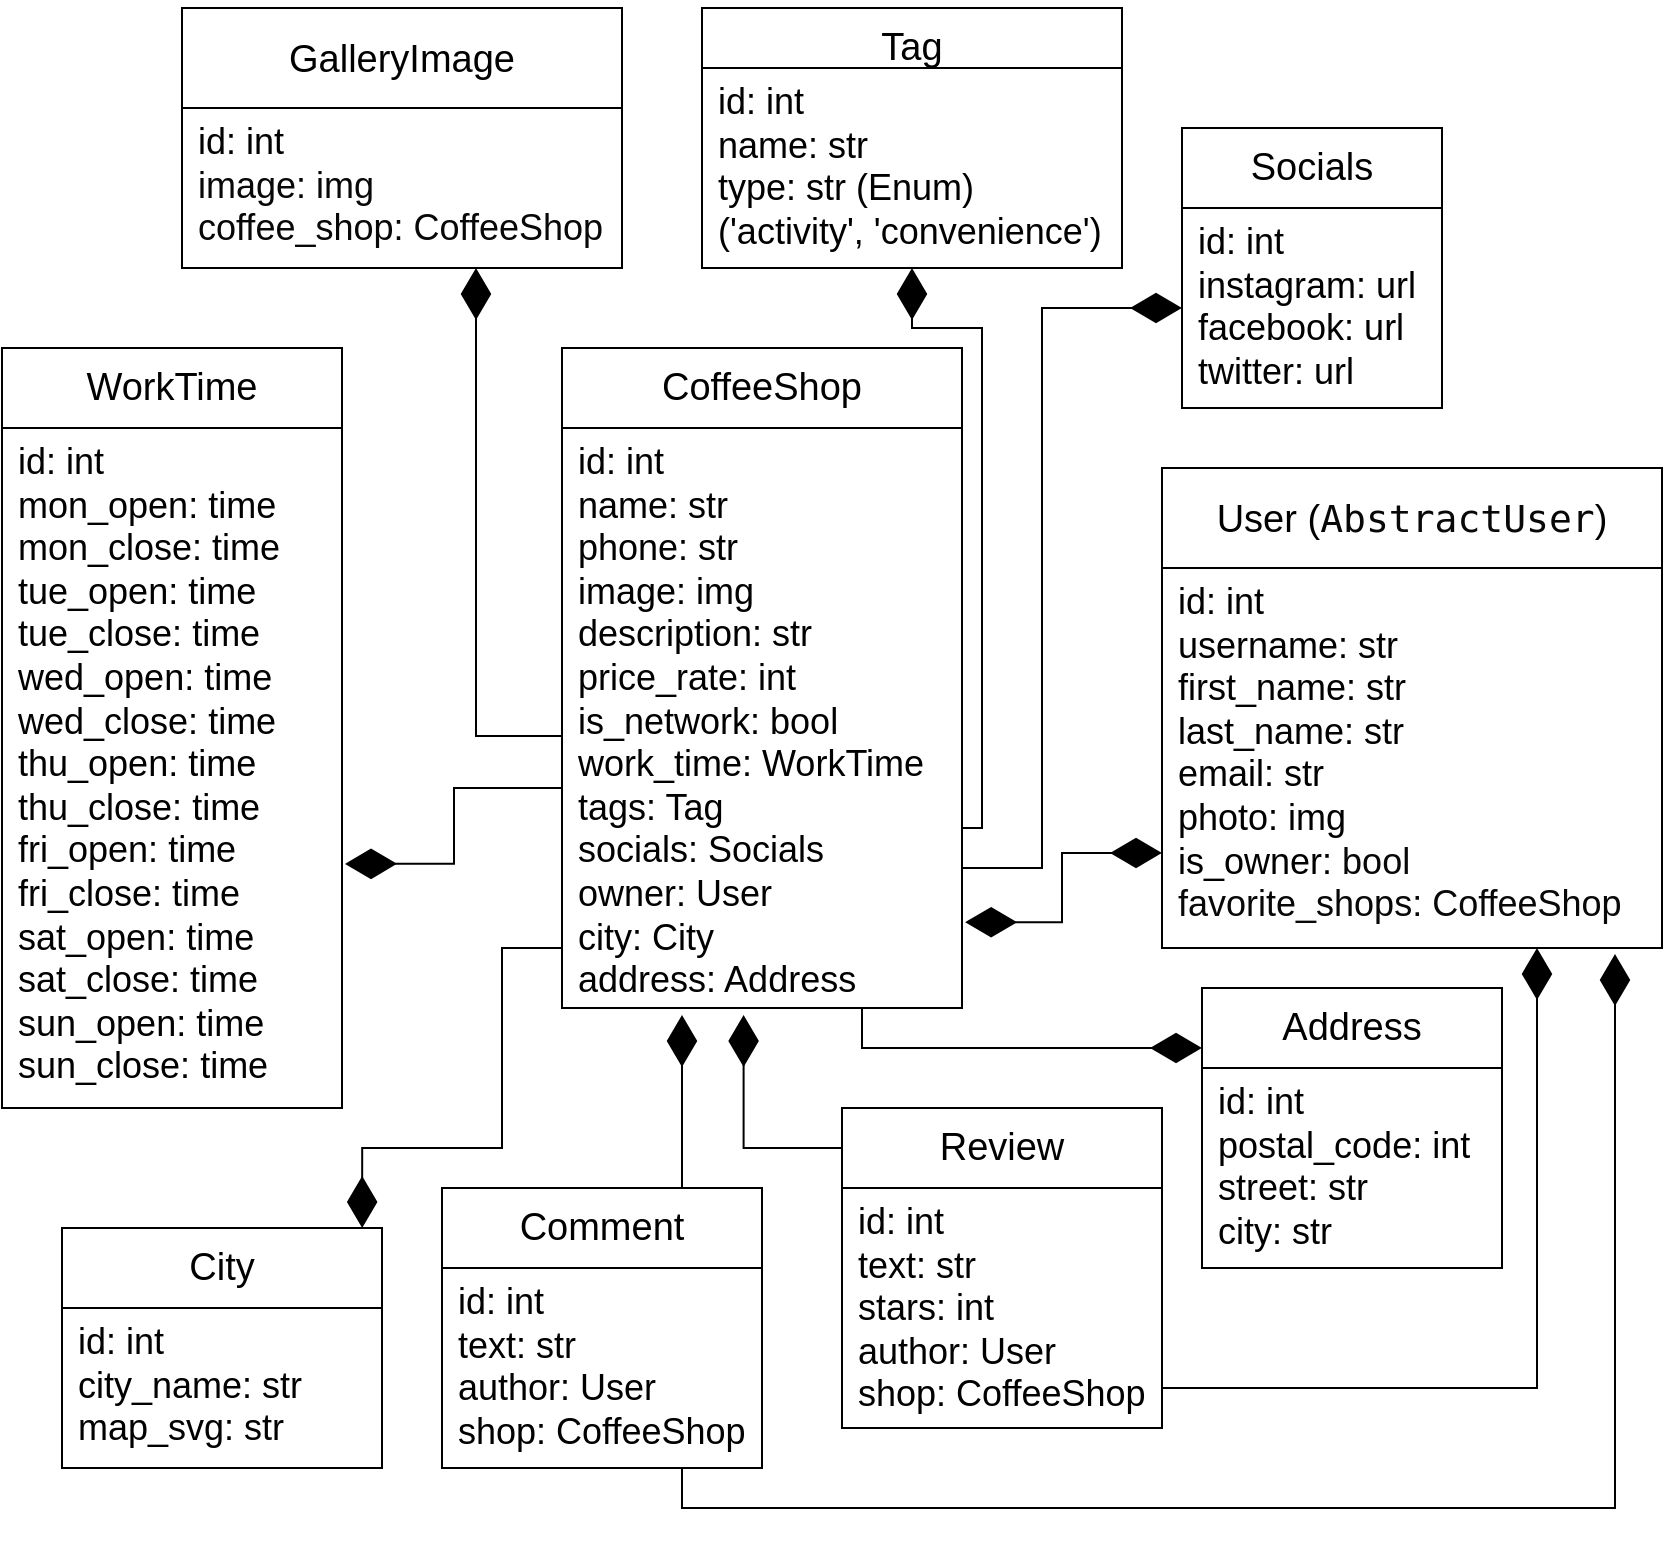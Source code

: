 <mxfile version="20.5.3" type="embed"><diagram id="qeMY2syIwX05Tvn6X6Fh" name="Page-1"><mxGraphModel dx="256" dy="554" grid="1" gridSize="10" guides="1" tooltips="1" connect="1" arrows="1" fold="1" page="0" pageScale="1" pageWidth="850" pageHeight="1100" math="0" shadow="0"><root><mxCell id="0"/><mxCell id="1" parent="0"/><mxCell id="9" value="&lt;p style=&quot;line-height: 100%;&quot;&gt;&lt;font style=&quot;font-size: 19px;&quot;&gt;CoffeeShop&lt;/font&gt;&lt;/p&gt;" style="rounded=0;whiteSpace=wrap;html=1;" parent="1" vertex="1"><mxGeometry x="790" y="410" width="200" height="40" as="geometry"/></mxCell><mxCell id="90" style="edgeStyle=orthogonalEdgeStyle;rounded=0;orthogonalLoop=1;jettySize=auto;html=1;exitX=1;exitY=0.25;exitDx=0;exitDy=0;entryX=0;entryY=0.5;entryDx=0;entryDy=0;fontFamily=Helvetica;fontSize=18;endSize=23;startSize=23;endArrow=diamondThin;endFill=1;" parent="1" source="23" target="78" edge="1"><mxGeometry relative="1" as="geometry"><Array as="points"><mxPoint x="980" y="670"/><mxPoint x="1030" y="670"/><mxPoint x="1030" y="390"/></Array></mxGeometry></mxCell><mxCell id="97" style="edgeStyle=orthogonalEdgeStyle;rounded=0;orthogonalLoop=1;jettySize=auto;html=1;exitX=1;exitY=0.5;exitDx=0;exitDy=0;entryX=0.5;entryY=1;entryDx=0;entryDy=0;fontFamily=Helvetica;fontSize=18;endSize=23;startSize=23;endArrow=diamondThin;endFill=1;" parent="1" source="23" target="54" edge="1"><mxGeometry relative="1" as="geometry"><Array as="points"><mxPoint x="990" y="605"/><mxPoint x="980" y="605"/><mxPoint x="980" y="650"/><mxPoint x="1000" y="650"/><mxPoint x="1000" y="400"/><mxPoint x="965" y="400"/></Array></mxGeometry></mxCell><mxCell id="114" style="edgeStyle=orthogonalEdgeStyle;rounded=0;jumpSize=0;orthogonalLoop=1;jettySize=auto;html=1;exitX=0;exitY=0.75;exitDx=0;exitDy=0;entryX=1.009;entryY=0.641;entryDx=0;entryDy=0;entryPerimeter=0;fontFamily=Helvetica;fontSize=18;startArrow=none;startFill=0;endArrow=diamondThin;endFill=1;startSize=23;endSize=23;sourcePerimeterSpacing=0;targetPerimeterSpacing=0;" parent="1" source="23" target="76" edge="1"><mxGeometry relative="1" as="geometry"><Array as="points"><mxPoint x="790" y="630"/><mxPoint x="736" y="630"/><mxPoint x="736" y="668"/></Array></mxGeometry></mxCell><mxCell id="124" style="edgeStyle=orthogonalEdgeStyle;rounded=0;orthogonalLoop=1;jettySize=auto;html=1;exitX=0.75;exitY=1;exitDx=0;exitDy=0;entryX=0;entryY=0.75;entryDx=0;entryDy=0;endSize=23;startSize=23;endArrow=diamondThin;endFill=1;" parent="1" source="23" target="56" edge="1"><mxGeometry relative="1" as="geometry"/></mxCell><mxCell id="136" style="edgeStyle=orthogonalEdgeStyle;rounded=0;orthogonalLoop=1;jettySize=auto;html=1;exitX=0;exitY=1;exitDx=0;exitDy=0;entryX=0.938;entryY=0;entryDx=0;entryDy=0;entryPerimeter=0;endArrow=diamondThin;endFill=1;startSize=23;endSize=23;" parent="1" source="23" target="126" edge="1"><mxGeometry relative="1" as="geometry"><Array as="points"><mxPoint x="790" y="710"/><mxPoint x="760" y="710"/><mxPoint x="760" y="810"/><mxPoint x="690" y="810"/></Array></mxGeometry></mxCell><mxCell id="23" value="&lt;font style=&quot;font-size: 18px;&quot;&gt;id: int&lt;br style=&quot;font-size: 18px;&quot;&gt;name: str&lt;br style=&quot;font-size: 18px;&quot;&gt;phone: str&lt;br style=&quot;font-size: 18px;&quot;&gt;image: img&lt;br&gt;description: str&lt;br&gt;price_rate: int&lt;br&gt;is_network: bool&lt;br style=&quot;font-size: 18px;&quot;&gt;&lt;span style=&quot;background-color: initial;&quot;&gt;work_time: WorkTime&lt;/span&gt;&lt;br&gt;tags: Tag&lt;br style=&quot;font-size: 18px;&quot;&gt;&lt;/font&gt;&lt;div style=&quot;font-size: 18px;&quot;&gt;&lt;span style=&quot;background-color: initial; font-size: 18px;&quot;&gt;&lt;font style=&quot;font-size: 18px;&quot;&gt;socials: Socials&lt;/font&gt;&lt;/span&gt;&lt;/div&gt;&lt;div style=&quot;font-size: 18px;&quot;&gt;&lt;span style=&quot;background-color: initial;&quot;&gt;owner: User&lt;/span&gt;&lt;/div&gt;&lt;div style=&quot;font-size: 18px;&quot;&gt;&lt;span style=&quot;background-color: initial;&quot;&gt;city: City&lt;br&gt;&lt;/span&gt;&lt;div&gt;address: Address&amp;nbsp;&lt;br&gt;&lt;/div&gt;&lt;div&gt;&lt;br&gt;&lt;/div&gt;&lt;/div&gt;" style="rounded=0;whiteSpace=wrap;html=1;fontSize=18;align=left;verticalAlign=top;spacingLeft=6;" parent="1" vertex="1"><mxGeometry x="790" y="450" width="200" height="290" as="geometry"/></mxCell><mxCell id="53" value="&lt;span style=&quot;font-size: 19px;&quot;&gt;Tag&lt;/span&gt;" style="rounded=0;whiteSpace=wrap;html=1;" parent="1" vertex="1"><mxGeometry x="860" y="240" width="210" height="40" as="geometry"/></mxCell><mxCell id="54" value="id: int&lt;br style=&quot;font-size: 18px;&quot;&gt;&lt;div style=&quot;font-size: 18px;&quot;&gt;&lt;span style=&quot;background-color: initial; font-size: 18px;&quot;&gt;name: str&lt;/span&gt;&lt;/div&gt;&lt;div style=&quot;font-size: 18px;&quot;&gt;&lt;span style=&quot;background-color: initial; font-size: 18px;&quot;&gt;type:&amp;nbsp;&lt;/span&gt;str (Enum)&lt;br style=&quot;font-size: 18px;&quot;&gt;('activity', 'convenience')&lt;br style=&quot;font-size: 18px;&quot;&gt;&lt;/div&gt;" style="rounded=0;whiteSpace=wrap;html=1;fontSize=18;spacingLeft=6;align=left;verticalAlign=top;" parent="1" vertex="1"><mxGeometry x="860" y="270" width="210" height="100" as="geometry"/></mxCell><mxCell id="56" value="&lt;p style=&quot;line-height: 100%;&quot;&gt;&lt;font style=&quot;font-size: 19px;&quot;&gt;Address&lt;/font&gt;&lt;/p&gt;" style="rounded=0;whiteSpace=wrap;html=1;" parent="1" vertex="1"><mxGeometry x="1110" y="730" width="150" height="40" as="geometry"/></mxCell><mxCell id="58" value="&lt;p style=&quot;line-height: 100%;&quot;&gt;&lt;font style=&quot;font-size: 19px;&quot;&gt;Socials&lt;/font&gt;&lt;/p&gt;" style="rounded=0;whiteSpace=wrap;html=1;" parent="1" vertex="1"><mxGeometry x="1100" y="300" width="130" height="40" as="geometry"/></mxCell><mxCell id="61" value="&lt;p style=&quot;line-height: 100%;&quot;&gt;&lt;font style=&quot;font-size: 19px;&quot;&gt;WorkTime&lt;/font&gt;&lt;/p&gt;" style="rounded=0;whiteSpace=wrap;html=1;" parent="1" vertex="1"><mxGeometry x="510" y="410" width="170" height="40" as="geometry"/></mxCell><mxCell id="132" style="edgeStyle=orthogonalEdgeStyle;rounded=0;orthogonalLoop=1;jettySize=auto;html=1;exitX=0.75;exitY=0;exitDx=0;exitDy=0;entryX=0.3;entryY=1.012;entryDx=0;entryDy=0;entryPerimeter=0;endSize=23;startSize=23;endArrow=diamondThin;endFill=1;" parent="1" source="65" target="23" edge="1"><mxGeometry relative="1" as="geometry"/></mxCell><mxCell id="65" value="&lt;p style=&quot;line-height: 100%;&quot;&gt;&lt;span style=&quot;font-size: 19px;&quot;&gt;Comment&lt;/span&gt;&lt;/p&gt;" style="rounded=0;whiteSpace=wrap;html=1;" parent="1" vertex="1"><mxGeometry x="730" y="830" width="160" height="40" as="geometry"/></mxCell><mxCell id="117" style="edgeStyle=orthogonalEdgeStyle;rounded=0;orthogonalLoop=1;jettySize=auto;html=1;exitX=0.75;exitY=1;exitDx=0;exitDy=0;entryX=1.008;entryY=0.852;entryDx=0;entryDy=0;entryPerimeter=0;startArrow=diamondThin;startFill=1;endArrow=diamondThin;endFill=1;endSize=23;startSize=23;" parent="1" source="68" target="23" edge="1"><mxGeometry relative="1" as="geometry"/></mxCell><mxCell id="68" value="&lt;font style=&quot;font-size: 18px;&quot;&gt;id: int&lt;br style=&quot;font-size: 18px;&quot;&gt;username: str&lt;br style=&quot;font-size: 18px;&quot;&gt;first_name: str&lt;br style=&quot;font-size: 18px;&quot;&gt;last_name: str&lt;br style=&quot;font-size: 18px;&quot;&gt;email: str&lt;br style=&quot;font-size: 18px;&quot;&gt;photo: img&lt;br style=&quot;font-size: 18px;&quot;&gt;is_owner:&amp;nbsp;&lt;/font&gt;&lt;span style=&quot;background-color: rgb(255, 255, 255); color: rgb(8, 8, 8); font-size: 18px;&quot;&gt;bool&lt;br style=&quot;font-size: 18px;&quot;&gt;&lt;/span&gt;&lt;span style=&quot;background-color: rgb(255, 255, 255); color: rgb(8, 8, 8); font-size: 18px;&quot;&gt;favorite_shops: CoffeeShop&amp;nbsp;&lt;br style=&quot;font-size: 18px;&quot;&gt;&lt;/span&gt;" style="rounded=0;whiteSpace=wrap;html=1;fontSize=18;align=left;verticalAlign=top;spacingLeft=6;direction=south;" parent="1" vertex="1"><mxGeometry x="1090" y="520" width="250" height="190" as="geometry"/></mxCell><mxCell id="70" value="&lt;p style=&quot;line-height: 100%; font-size: 19px;&quot;&gt;&lt;font style=&quot;font-size: 19px;&quot;&gt;User (&lt;/font&gt;&lt;span style=&quot;font-family: &amp;quot;JetBrains Mono&amp;quot;, monospace; background-color: rgb(255, 255, 255); color: rgb(8, 8, 8);&quot;&gt;AbstractUser&lt;/span&gt;&lt;span style=&quot;background-color: initial;&quot;&gt;)&lt;/span&gt;&lt;/p&gt;" style="rounded=0;whiteSpace=wrap;html=1;align=center;" parent="1" vertex="1"><mxGeometry x="1090" y="470" width="250" height="50" as="geometry"/></mxCell><mxCell id="103" style="edgeStyle=orthogonalEdgeStyle;rounded=0;orthogonalLoop=1;jettySize=auto;html=1;exitX=0.25;exitY=0;exitDx=0;exitDy=0;entryX=0.454;entryY=1.012;entryDx=0;entryDy=0;entryPerimeter=0;fontFamily=Helvetica;fontSize=18;endSize=23;startSize=23;endArrow=diamondThin;endFill=1;" parent="1" source="71" target="23" edge="1"><mxGeometry relative="1" as="geometry"><Array as="points"><mxPoint x="970" y="810"/><mxPoint x="881" y="810"/></Array></mxGeometry></mxCell><mxCell id="71" value="&lt;span style=&quot;font-size: 19px;&quot;&gt;Review&lt;/span&gt;" style="rounded=0;whiteSpace=wrap;html=1;" parent="1" vertex="1"><mxGeometry x="930" y="790" width="160" height="40" as="geometry"/></mxCell><mxCell id="118" style="edgeStyle=orthogonalEdgeStyle;rounded=0;orthogonalLoop=1;jettySize=auto;html=1;exitX=1;exitY=0.25;exitDx=0;exitDy=0;entryX=1;entryY=0.25;entryDx=0;entryDy=0;endArrow=diamondThin;endFill=1;endSize=23;startSize=23;" parent="1" source="74" target="68" edge="1"><mxGeometry relative="1" as="geometry"><Array as="points"><mxPoint x="1000" y="890"/><mxPoint x="1040" y="890"/><mxPoint x="1040" y="930"/><mxPoint x="1278" y="930"/></Array></mxGeometry></mxCell><mxCell id="74" value="id: int&lt;br&gt;&lt;div&gt;&lt;span style=&quot;background-color: initial;&quot;&gt;text: str&lt;/span&gt;&lt;/div&gt;&lt;div&gt;stars: int&lt;/div&gt;&lt;div style=&quot;font-size: 18px;&quot;&gt;author: User&lt;br&gt;&lt;/div&gt;&lt;div style=&quot;font-size: 18px;&quot;&gt;shop: CoffeeShop&lt;/div&gt;" style="rounded=0;whiteSpace=wrap;html=1;fontSize=18;spacingLeft=6;align=left;verticalAlign=top;" parent="1" vertex="1"><mxGeometry x="930" y="830" width="160" height="120" as="geometry"/></mxCell><mxCell id="125" style="edgeStyle=orthogonalEdgeStyle;rounded=0;orthogonalLoop=1;jettySize=auto;html=1;exitX=0.75;exitY=1;exitDx=0;exitDy=0;entryX=1.016;entryY=0.094;entryDx=0;entryDy=0;entryPerimeter=0;endSize=23;startSize=23;endArrow=diamondThin;endFill=1;" parent="1" source="75" target="68" edge="1"><mxGeometry relative="1" as="geometry"/></mxCell><mxCell id="75" value="&lt;span style=&quot;font-size: 18px;&quot;&gt;id: int&lt;br&gt;&lt;/span&gt;text: str&lt;span style=&quot;font-size: 18px;&quot;&gt;&lt;br style=&quot;font-size: 18px;&quot;&gt;author: User&lt;br style=&quot;font-size: 18px;&quot;&gt;shop: CoffeeShop&lt;br style=&quot;font-size: 18px;&quot;&gt;&lt;/span&gt;&lt;span style=&quot;font-size: 18px;&quot;&gt;&lt;br style=&quot;font-size: 18px;&quot;&gt;&lt;/span&gt;" style="rounded=0;whiteSpace=wrap;html=1;fontSize=18;align=left;verticalAlign=top;spacingLeft=6;" parent="1" vertex="1"><mxGeometry x="730" y="870" width="160" height="100" as="geometry"/></mxCell><mxCell id="76" value="&lt;span style=&quot;font-size: 18px;&quot;&gt;id: int&lt;br style=&quot;font-size: 18px;&quot;&gt;&lt;/span&gt;&lt;div style=&quot;font-size: 18px;&quot;&gt;&lt;div style=&quot;font-size: 18px;&quot;&gt;mon_open: time&lt;/div&gt;&lt;div style=&quot;font-size: 18px;&quot;&gt;mon_close: time&lt;/div&gt;&lt;div style=&quot;font-size: 18px;&quot;&gt;tue_open:&amp;nbsp;&lt;span style=&quot;background-color: initial; font-size: 18px;&quot;&gt;time&lt;/span&gt;&lt;/div&gt;&lt;div style=&quot;font-size: 18px;&quot;&gt;tue_close:&amp;nbsp;&lt;span style=&quot;background-color: initial; font-size: 18px;&quot;&gt;time&lt;/span&gt;&lt;/div&gt;&lt;div style=&quot;font-size: 18px;&quot;&gt;wed_open:&amp;nbsp;&lt;span style=&quot;background-color: initial; font-size: 18px;&quot;&gt;time&lt;/span&gt;&lt;/div&gt;&lt;div style=&quot;font-size: 18px;&quot;&gt;wed_close:&amp;nbsp;&lt;span style=&quot;background-color: initial; font-size: 18px;&quot;&gt;time&lt;/span&gt;&lt;/div&gt;&lt;div style=&quot;font-size: 18px;&quot;&gt;thu_open:&amp;nbsp;&lt;span style=&quot;background-color: initial; font-size: 18px;&quot;&gt;time&lt;/span&gt;&lt;/div&gt;&lt;div style=&quot;font-size: 18px;&quot;&gt;thu_close:&amp;nbsp;&lt;span style=&quot;background-color: initial; font-size: 18px;&quot;&gt;time&lt;/span&gt;&lt;/div&gt;&lt;div style=&quot;font-size: 18px;&quot;&gt;fri_open:&amp;nbsp;&lt;span style=&quot;background-color: initial; font-size: 18px;&quot;&gt;time&lt;/span&gt;&lt;/div&gt;&lt;div style=&quot;font-size: 18px;&quot;&gt;fri_close:&amp;nbsp;&lt;span style=&quot;background-color: initial; font-size: 18px;&quot;&gt;time&lt;/span&gt;&lt;/div&gt;&lt;div style=&quot;font-size: 18px;&quot;&gt;sat_open:&amp;nbsp;&lt;span style=&quot;background-color: initial; font-size: 18px;&quot;&gt;time&lt;/span&gt;&lt;/div&gt;&lt;div style=&quot;font-size: 18px;&quot;&gt;sat_close:&amp;nbsp;&lt;span style=&quot;background-color: initial; font-size: 18px;&quot;&gt;time&lt;/span&gt;&lt;/div&gt;&lt;div style=&quot;font-size: 18px;&quot;&gt;sun_open:&amp;nbsp;&lt;span style=&quot;background-color: initial; font-size: 18px;&quot;&gt;time&lt;/span&gt;&lt;/div&gt;&lt;div style=&quot;font-size: 18px;&quot;&gt;sun_close:&amp;nbsp;&lt;span style=&quot;background-color: initial; font-size: 18px;&quot;&gt;time&lt;/span&gt;&lt;/div&gt;&lt;div style=&quot;font-size: 18px;&quot;&gt;&lt;br style=&quot;font-size: 18px;&quot;&gt;&lt;/div&gt;&lt;/div&gt;" style="rounded=0;whiteSpace=wrap;html=1;fontSize=18;align=left;verticalAlign=top;spacingLeft=6;" parent="1" vertex="1"><mxGeometry x="510" y="450" width="170" height="340" as="geometry"/></mxCell><mxCell id="77" value="id: int&lt;br style=&quot;font-size: 18px;&quot;&gt;postal_code: int&lt;br style=&quot;font-size: 18px;&quot;&gt;&lt;div style=&quot;font-size: 18px;&quot;&gt;&lt;span style=&quot;background-color: initial; font-size: 18px;&quot;&gt;street: str&lt;br style=&quot;font-size: 18px;&quot;&gt;city: str&lt;/span&gt;&lt;/div&gt;" style="rounded=0;whiteSpace=wrap;html=1;fontSize=18;spacingLeft=6;align=left;verticalAlign=top;" parent="1" vertex="1"><mxGeometry x="1110" y="770" width="150" height="100" as="geometry"/></mxCell><mxCell id="78" value="&lt;span style=&quot;font-size: 18px;&quot;&gt;id: int&lt;br style=&quot;font-size: 18px;&quot;&gt;instagram: url&lt;br style=&quot;font-size: 18px;&quot;&gt;facebook: url&lt;br style=&quot;font-size: 18px;&quot;&gt;&lt;/span&gt;&lt;span style=&quot;font-size: 18px;&quot;&gt;twitter: url&lt;/span&gt;&lt;span style=&quot;font-size: 18px;&quot;&gt;&lt;br style=&quot;font-size: 18px;&quot;&gt;&lt;br style=&quot;font-size: 18px;&quot;&gt;&lt;/span&gt;" style="rounded=0;whiteSpace=wrap;html=1;fontSize=18;align=left;verticalAlign=top;spacingLeft=6;" parent="1" vertex="1"><mxGeometry x="1100" y="340" width="130" height="100" as="geometry"/></mxCell><mxCell id="80" value="&lt;font style=&quot;font-size: 18px;&quot;&gt;id: int&lt;br style=&quot;font-size: 18px;&quot;&gt;&lt;/font&gt;&lt;span style=&quot;background-color: rgb(255, 255, 255); color: rgb(8, 8, 8); font-size: 18px;&quot;&gt;image: img&lt;br&gt;coffee_shop: CoffeeShop&lt;br style=&quot;font-size: 18px;&quot;&gt;&lt;/span&gt;" style="rounded=0;whiteSpace=wrap;html=1;fontSize=18;align=left;verticalAlign=top;spacingLeft=6;direction=south;" parent="1" vertex="1"><mxGeometry x="600" y="290" width="220" height="80" as="geometry"/></mxCell><mxCell id="81" value="&lt;p style=&quot;line-height: 100%; font-size: 19px;&quot;&gt;GalleryImage&lt;/p&gt;" style="rounded=0;whiteSpace=wrap;html=1;align=center;" parent="1" vertex="1"><mxGeometry x="600" y="240" width="220" height="50" as="geometry"/></mxCell><mxCell id="110" style="edgeStyle=orthogonalEdgeStyle;rounded=0;orthogonalLoop=1;jettySize=auto;html=1;exitX=0;exitY=0.5;exitDx=0;exitDy=0;fontFamily=Helvetica;fontSize=18;endSize=23;startSize=23;endArrow=diamondThin;endFill=1;" parent="1" target="80" edge="1"><mxGeometry relative="1" as="geometry"><mxPoint x="790.0" y="599.42" as="sourcePoint"/><mxPoint x="760" y="420" as="targetPoint"/><Array as="points"><mxPoint x="790" y="604"/><mxPoint x="747" y="604"/></Array></mxGeometry></mxCell><mxCell id="126" value="&lt;p style=&quot;line-height: 100%;&quot;&gt;&lt;span style=&quot;font-size: 19px;&quot;&gt;City&lt;/span&gt;&lt;/p&gt;" style="rounded=0;whiteSpace=wrap;html=1;" parent="1" vertex="1"><mxGeometry x="540" y="850" width="160" height="40" as="geometry"/></mxCell><mxCell id="127" value="&lt;span style=&quot;font-size: 18px;&quot;&gt;id: int&lt;br&gt;&lt;/span&gt;city_name: str&lt;span style=&quot;font-size: 18px;&quot;&gt;&lt;br style=&quot;font-size: 18px;&quot;&gt;map_svg: str&lt;br style=&quot;font-size: 18px;&quot;&gt;&lt;/span&gt;&lt;span style=&quot;font-size: 18px;&quot;&gt;&lt;br style=&quot;font-size: 18px;&quot;&gt;&lt;/span&gt;" style="rounded=0;whiteSpace=wrap;html=1;fontSize=18;align=left;verticalAlign=top;spacingLeft=6;" parent="1" vertex="1"><mxGeometry x="540" y="890" width="160" height="80" as="geometry"/></mxCell></root></mxGraphModel></diagram></mxfile>